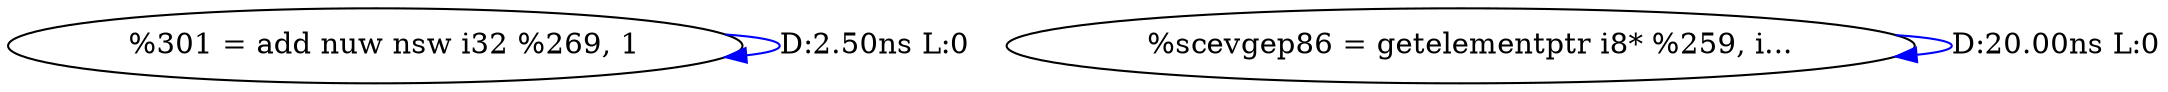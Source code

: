 digraph {
Node0x307f180[label="  %301 = add nuw nsw i32 %269, 1"];
Node0x307f180 -> Node0x307f180[label="D:2.50ns L:0",color=blue];
Node0x307f260[label="  %scevgep86 = getelementptr i8* %259, i..."];
Node0x307f260 -> Node0x307f260[label="D:20.00ns L:0",color=blue];
}
